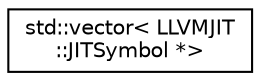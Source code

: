 digraph "Graphical Class Hierarchy"
{
  edge [fontname="Helvetica",fontsize="10",labelfontname="Helvetica",labelfontsize="10"];
  node [fontname="Helvetica",fontsize="10",shape=record];
  rankdir="LR";
  Node0 [label="std::vector\< LLVMJIT\l::JITSymbol *\>",height=0.2,width=0.4,color="black", fillcolor="white", style="filled",URL="$classstd_1_1vector.html"];
}
